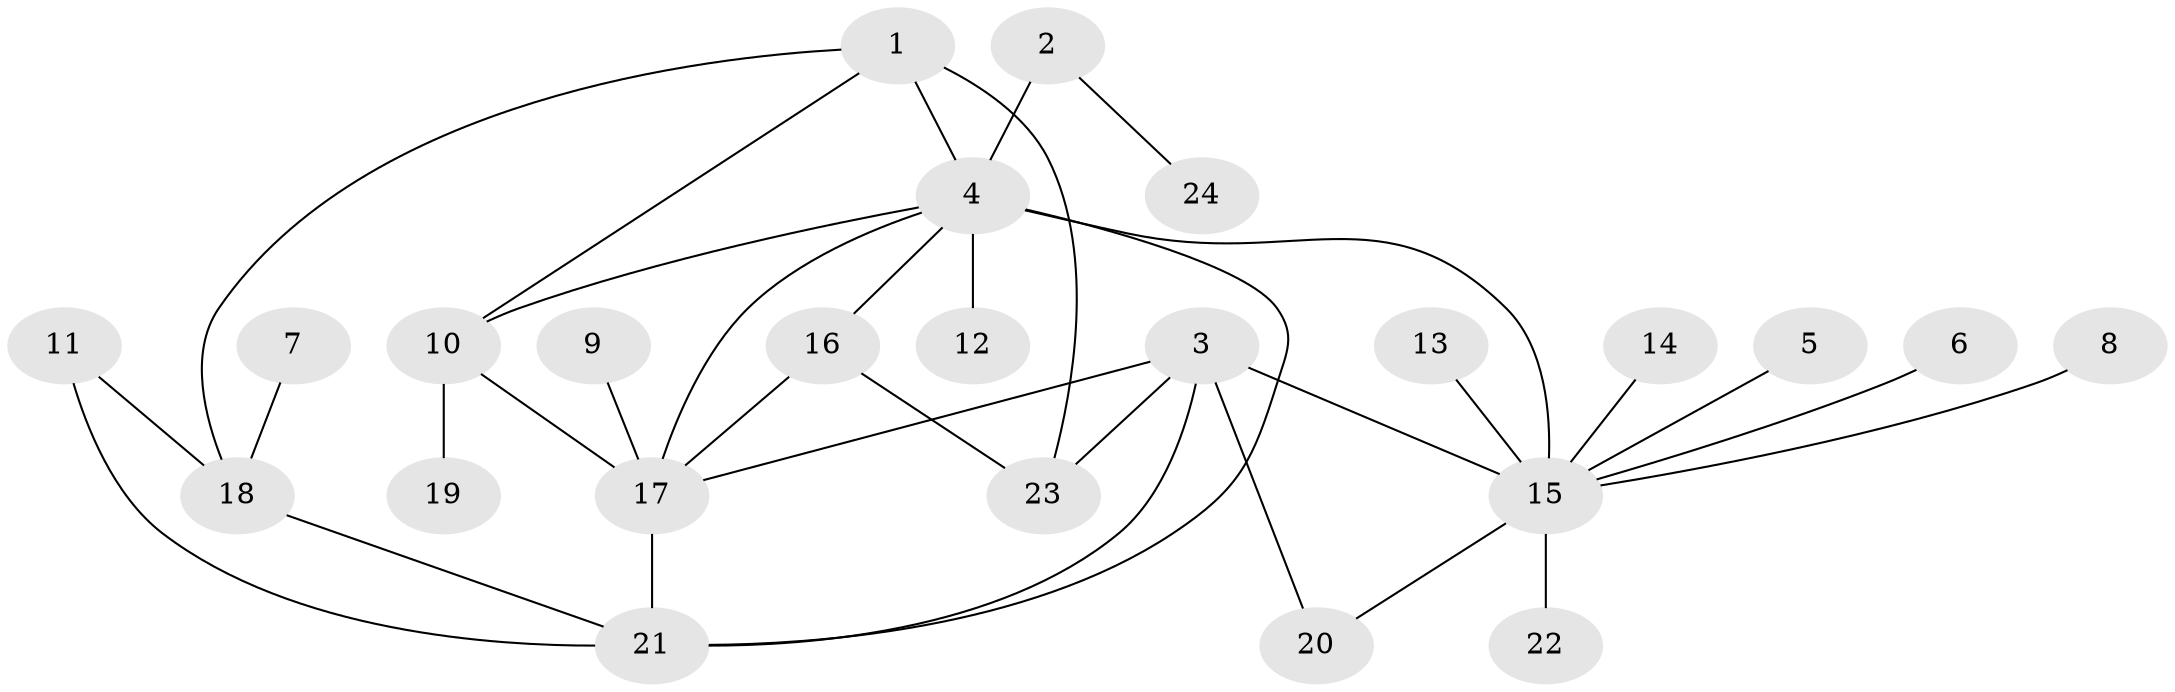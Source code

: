 // original degree distribution, {6: 0.03333333333333333, 4: 0.016666666666666666, 3: 0.18333333333333332, 12: 0.016666666666666666, 7: 0.06666666666666667, 10: 0.016666666666666666, 1: 0.5166666666666667, 2: 0.15}
// Generated by graph-tools (version 1.1) at 2025/37/03/04/25 23:37:39]
// undirected, 24 vertices, 34 edges
graph export_dot {
  node [color=gray90,style=filled];
  1;
  2;
  3;
  4;
  5;
  6;
  7;
  8;
  9;
  10;
  11;
  12;
  13;
  14;
  15;
  16;
  17;
  18;
  19;
  20;
  21;
  22;
  23;
  24;
  1 -- 4 [weight=1.0];
  1 -- 10 [weight=1.0];
  1 -- 18 [weight=1.0];
  1 -- 23 [weight=2.0];
  2 -- 4 [weight=2.0];
  2 -- 24 [weight=1.0];
  3 -- 15 [weight=1.0];
  3 -- 17 [weight=1.0];
  3 -- 20 [weight=1.0];
  3 -- 21 [weight=1.0];
  3 -- 23 [weight=1.0];
  4 -- 10 [weight=1.0];
  4 -- 12 [weight=1.0];
  4 -- 15 [weight=2.0];
  4 -- 16 [weight=1.0];
  4 -- 17 [weight=1.0];
  4 -- 21 [weight=1.0];
  5 -- 15 [weight=1.0];
  6 -- 15 [weight=1.0];
  7 -- 18 [weight=1.0];
  8 -- 15 [weight=1.0];
  9 -- 17 [weight=1.0];
  10 -- 17 [weight=2.0];
  10 -- 19 [weight=1.0];
  11 -- 18 [weight=1.0];
  11 -- 21 [weight=1.0];
  13 -- 15 [weight=1.0];
  14 -- 15 [weight=1.0];
  15 -- 20 [weight=1.0];
  15 -- 22 [weight=1.0];
  16 -- 17 [weight=1.0];
  16 -- 23 [weight=1.0];
  17 -- 21 [weight=1.0];
  18 -- 21 [weight=1.0];
}
